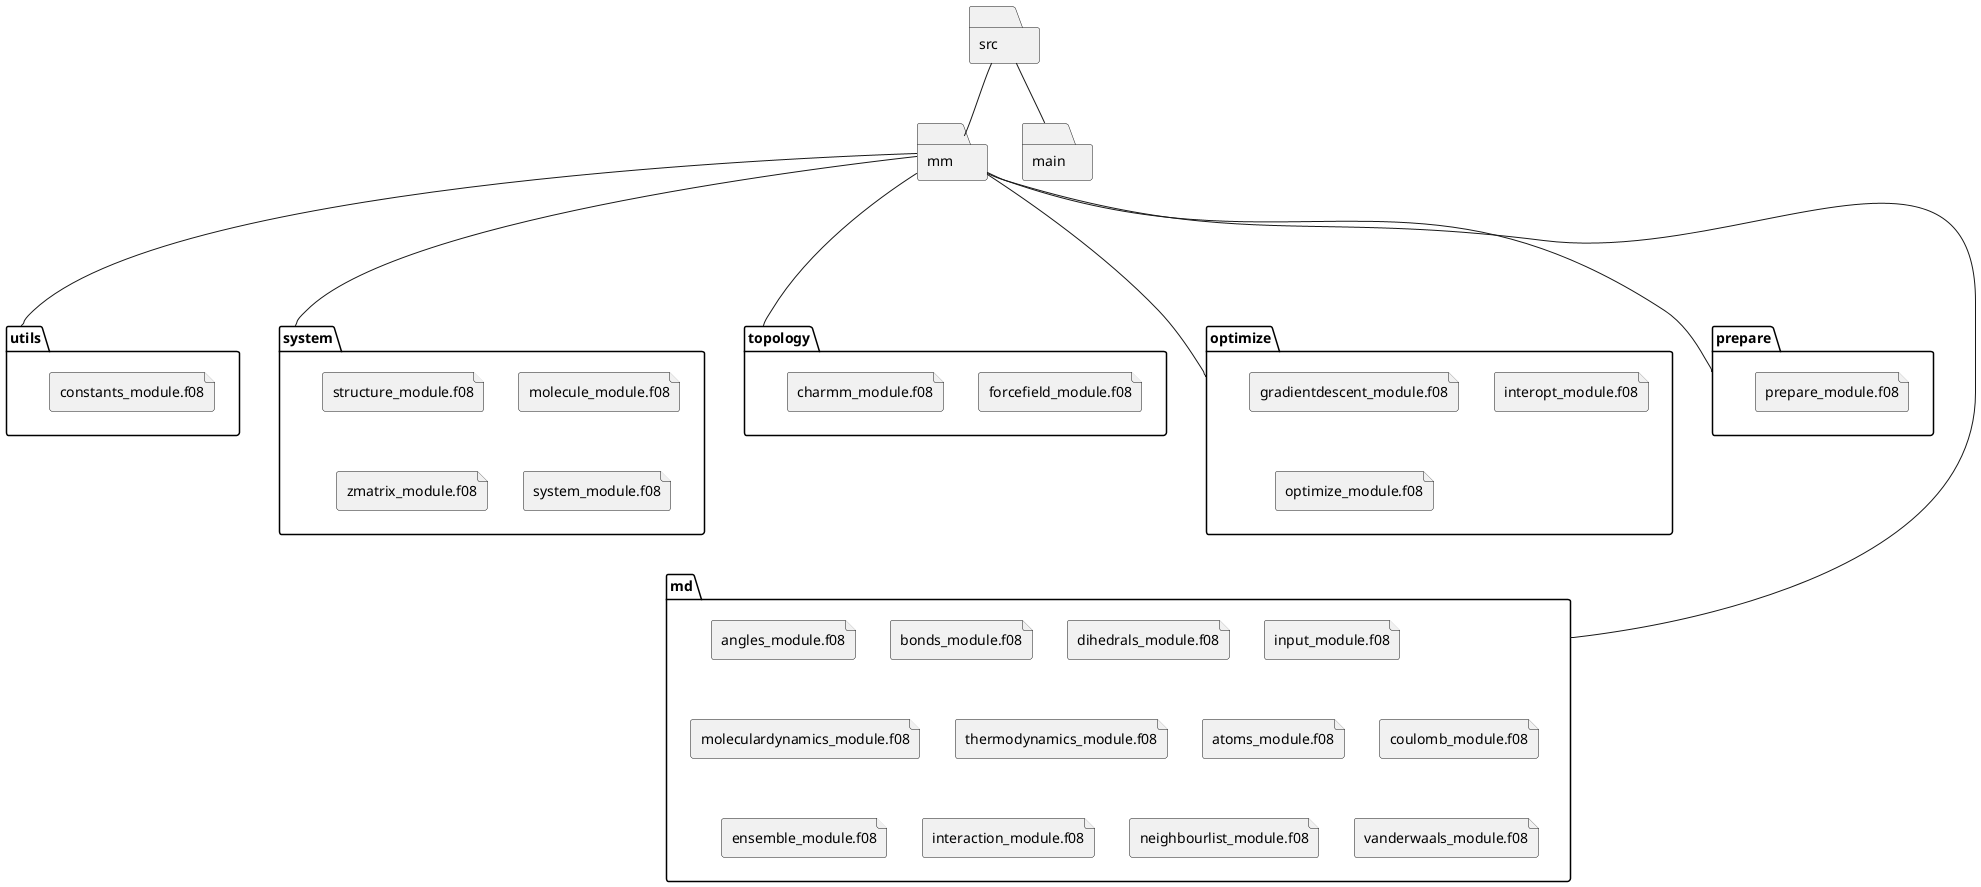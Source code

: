 @startuml
folder src {

}
folder mm {

}
src -- mm
folder main {

}
src -- main
folder utils {
    file constants_module.f08
}
mm ---- utils
folder system {
    file structure_module.f08
    file molecule_module.f08
    file zmatrix_module.f08
    file system_module.f08
}
mm ---- system
folder topology {
    file forcefield_module.f08
    file charmm_module.f08
}
mm ---- topology
folder optimize {
    file gradientdescent_module.f08
    file interopt_module.f08
    file optimize_module.f08
}
mm ---- optimize
folder prepare {
    file prepare_module.f08
}
mm ---- prepare
folder md {
    file angles_module.f08
    file bonds_module.f08
    file dihedrals_module.f08
    file input_module.f08
    file moleculardynamics_module.f08
    file thermodynamics_module.f08
    file atoms_module.f08
    file coulomb_module.f08
    file ensemble_module.f08
    file interaction_module.f08
    file neighbourlist_module.f08
    file vanderwaals_module.f08
}
mm ---- md
@enduml